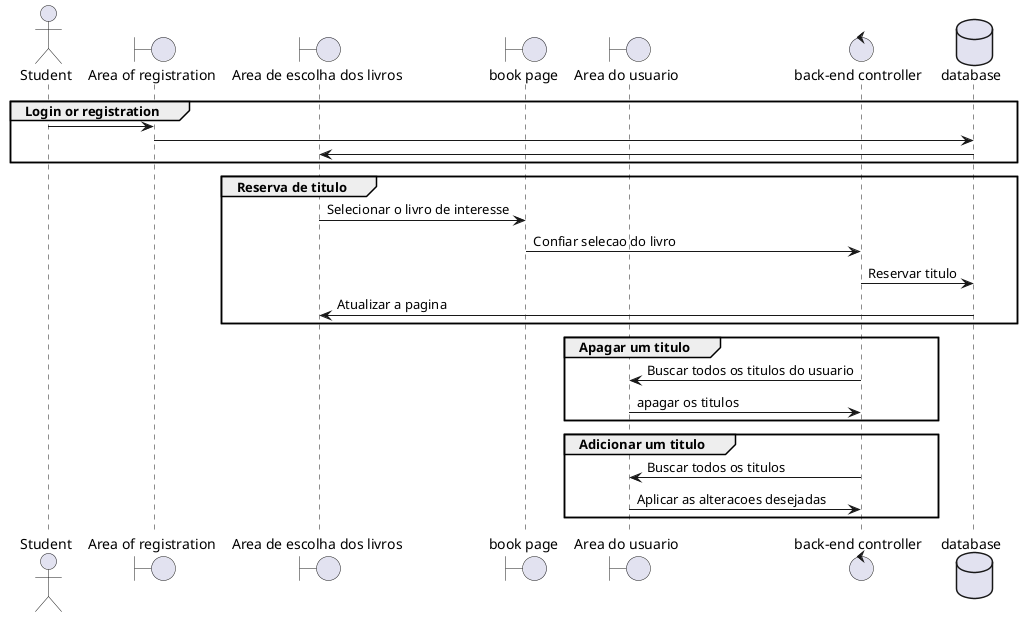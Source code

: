 @startuml


actor       Student      as student


boundary "Area of registration" as register
boundary "Area de escolha dos livros" as dashboard

boundary "book page" as book
boundary "Area do usuario" as dash

control "back-end controller" as controller

database    database    as database

group Login or registration

student -> register
register -> database
database -> dashboard

end


group Reserva de titulo 
dashboard -> book : Selecionar o livro de interesse
book -> controller : Confiar selecao do livro

controller -> database : Reservar titulo
database -> dashboard : Atualizar a pagina
end

group Apagar um titulo
controller -> dash : Buscar todos os titulos do usuario
dash -> controller : apagar os titulos
end

group Adicionar um titulo
controller -> dash : Buscar todos os titulos
dash -> controller : Aplicar as alteracoes desejadas
end












@enduml
alt successful case

    Bob -> Alice: Authentication Accepted
    Ccoo -> Bob : auth\

else some kind of failure

    Bob -> Alice: Authentication Failure
    group My own label
    Alice -> Log : Log attack start
        loop 1000 times
            Alice -> Bob: DNS Attack
        end
    Alice -> Log : Log attack end
    end

else Another type of failure

   Bob -> Alice: Please repeat

end